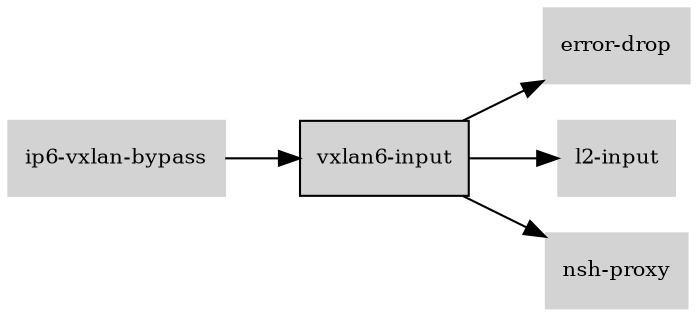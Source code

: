 digraph "vxlan6_input_subgraph" {
  rankdir=LR;
  node [shape=box, style=filled, fontsize=10, color=lightgray, fontcolor=black, fillcolor=lightgray];
  "vxlan6-input" [color=black, fontcolor=black, fillcolor=lightgray];
  edge [fontsize=8];
  "ip6-vxlan-bypass" -> "vxlan6-input";
  "vxlan6-input" -> "error-drop";
  "vxlan6-input" -> "l2-input";
  "vxlan6-input" -> "nsh-proxy";
}
